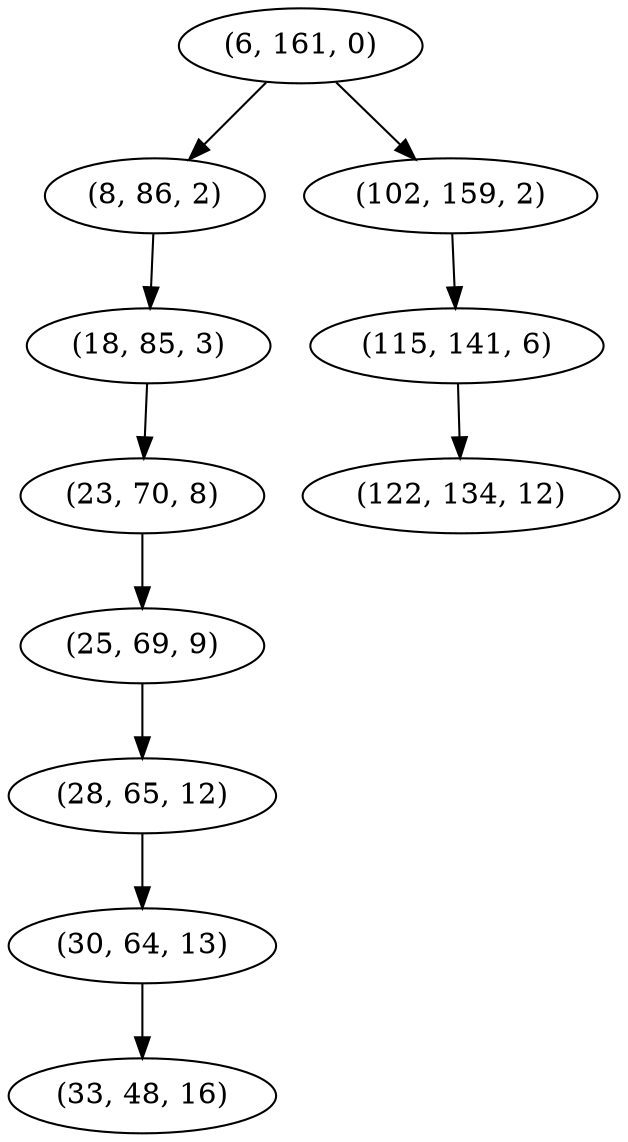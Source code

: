 digraph tree {
    "(6, 161, 0)";
    "(8, 86, 2)";
    "(18, 85, 3)";
    "(23, 70, 8)";
    "(25, 69, 9)";
    "(28, 65, 12)";
    "(30, 64, 13)";
    "(33, 48, 16)";
    "(102, 159, 2)";
    "(115, 141, 6)";
    "(122, 134, 12)";
    "(6, 161, 0)" -> "(8, 86, 2)";
    "(6, 161, 0)" -> "(102, 159, 2)";
    "(8, 86, 2)" -> "(18, 85, 3)";
    "(18, 85, 3)" -> "(23, 70, 8)";
    "(23, 70, 8)" -> "(25, 69, 9)";
    "(25, 69, 9)" -> "(28, 65, 12)";
    "(28, 65, 12)" -> "(30, 64, 13)";
    "(30, 64, 13)" -> "(33, 48, 16)";
    "(102, 159, 2)" -> "(115, 141, 6)";
    "(115, 141, 6)" -> "(122, 134, 12)";
}
